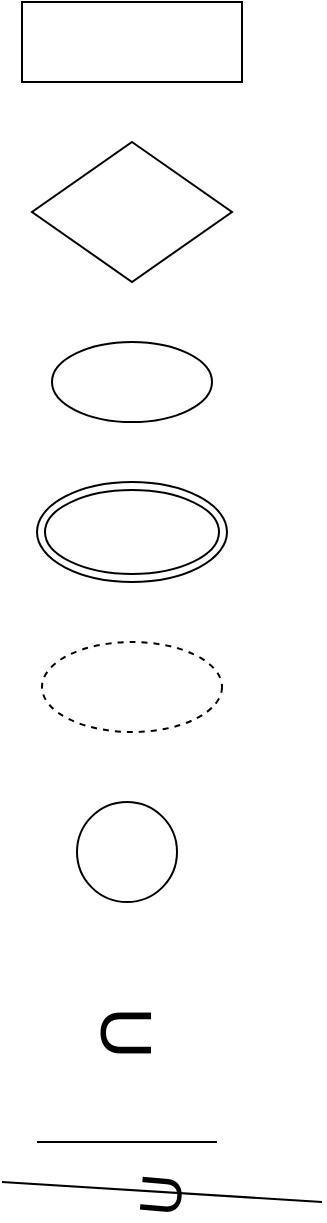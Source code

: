 <mxfile>
    <diagram id="228MdOwqDbwCWYwUvjpp" name="Page-1">
        <mxGraphModel dx="1210" dy="787" grid="1" gridSize="10" guides="1" tooltips="1" connect="1" arrows="1" fold="1" page="1" pageScale="1" pageWidth="850" pageHeight="1100" math="0" shadow="0">
            <root>
                <mxCell id="0"/>
                <mxCell id="1" parent="0"/>
                <mxCell id="2" value="" style="rounded=0;whiteSpace=wrap;html=1;" parent="1" vertex="1">
                    <mxGeometry x="30" y="80" width="110" height="40" as="geometry"/>
                </mxCell>
                <mxCell id="3" value="" style="rhombus;whiteSpace=wrap;html=1;" parent="1" vertex="1">
                    <mxGeometry x="35" y="150" width="100" height="70" as="geometry"/>
                </mxCell>
                <mxCell id="4" value="" style="ellipse;whiteSpace=wrap;html=1;rotation=0;" parent="1" vertex="1">
                    <mxGeometry x="45" y="250" width="80" height="40" as="geometry"/>
                </mxCell>
                <mxCell id="5" value="" style="ellipse;whiteSpace=wrap;html=1;aspect=fixed;" parent="1" vertex="1">
                    <mxGeometry x="57.5" y="480" width="50" height="50" as="geometry"/>
                </mxCell>
                <mxCell id="6" value="&lt;font style=&quot;font-size: 36px;&quot;&gt;U&lt;/font&gt;" style="text;html=1;strokeColor=none;fillColor=none;align=center;verticalAlign=middle;whiteSpace=wrap;rounded=0;direction=west;rotation=90;" parent="1" vertex="1">
                    <mxGeometry x="52.5" y="560" width="60" height="70" as="geometry"/>
                </mxCell>
                <mxCell id="7" value="" style="endArrow=none;html=1;exitX=0;exitY=0.5;exitDx=0;exitDy=0;entryX=1;entryY=0.5;entryDx=0;entryDy=0;" parent="1" edge="1">
                    <mxGeometry width="50" height="50" relative="1" as="geometry">
                        <mxPoint x="127.5" y="650" as="sourcePoint"/>
                        <mxPoint x="37.5" y="650" as="targetPoint"/>
                    </mxGeometry>
                </mxCell>
                <mxCell id="8" value="" style="ellipse;shape=doubleEllipse;whiteSpace=wrap;html=1;" parent="1" vertex="1">
                    <mxGeometry x="37.5" y="320" width="95" height="50" as="geometry"/>
                </mxCell>
                <mxCell id="9" value="" style="ellipse;whiteSpace=wrap;html=1;align=center;dashed=1;" vertex="1" parent="1">
                    <mxGeometry x="40" y="400" width="90" height="45" as="geometry"/>
                </mxCell>
                <mxCell id="10" value="" style="endArrow=none;html=1;" edge="1" parent="1">
                    <mxGeometry width="50" height="50" relative="1" as="geometry">
                        <mxPoint x="180" y="680" as="sourcePoint"/>
                        <mxPoint x="20" y="670" as="targetPoint"/>
                    </mxGeometry>
                </mxCell>
                <mxCell id="11" value="U" style="edgeLabel;html=1;align=center;verticalAlign=middle;resizable=0;points=[];fontSize=29;rotation=-85;labelBackgroundColor=none;" vertex="1" connectable="0" parent="10">
                    <mxGeometry x="0.101" y="3" relative="1" as="geometry">
                        <mxPoint x="8" as="offset"/>
                    </mxGeometry>
                </mxCell>
            </root>
        </mxGraphModel>
    </diagram>
</mxfile>
